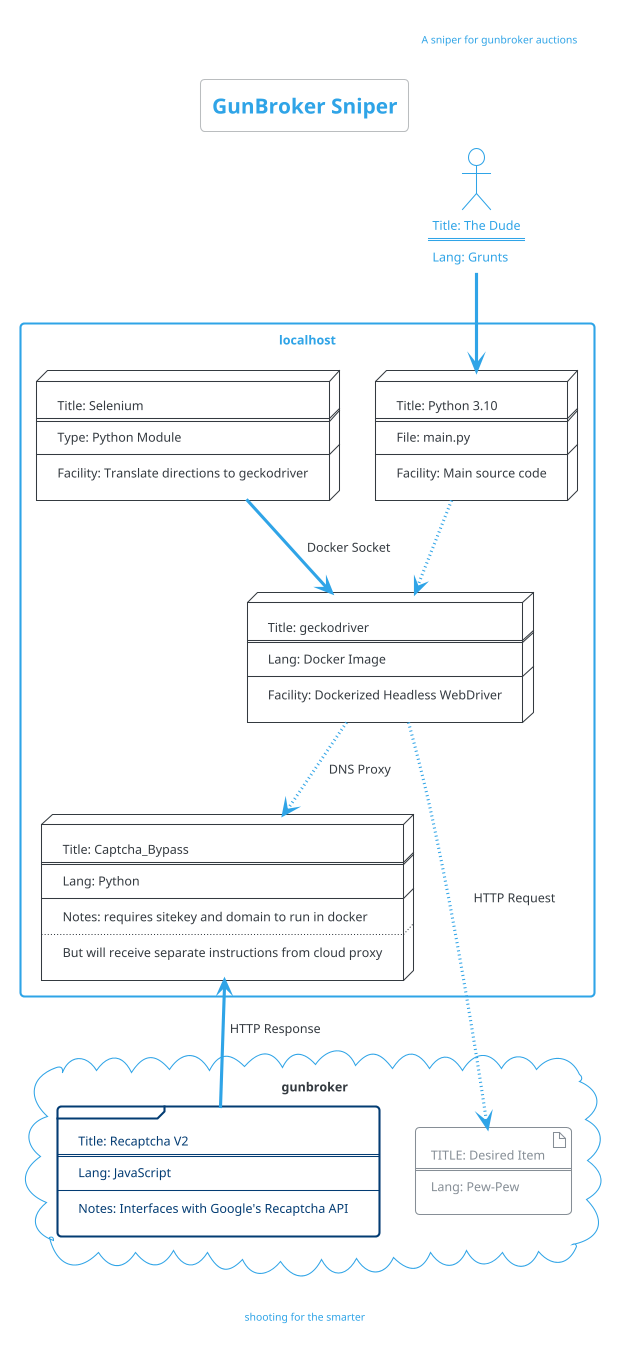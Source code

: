 @startuml
'https://plantuml.com/activity-diagram-beta
!theme cerulean-outline
title GunBroker Sniper
header A sniper for gunbroker auctions
footer shooting for the smarter

actor dude [
	Title: The Dude
	===
	Lang: Grunts
]
rectangle localhost{
	node python [
		Title: Python 3.10
		===
		File: main.py
		---
		Facility: Main source code
	]
	node geckodriver [
		Title: geckodriver
		===
		Lang: Docker Image
		---
		Facility: Dockerized Headless WebDriver
	]
	node selenium [
		Title: Selenium
		===
		Type: Python Module
		---
		Facility: Translate directions to geckodriver
	]
	node captcha_bypass [
		Title: Captcha_Bypass
		===
		Lang: Python
		---
		Notes: requires sitekey and domain to run in docker
		....
		But will receive separate instructions from cloud proxy
	]
}
cloud gunbroker{
	frame recaptchav2 [
	Title: Recaptcha V2
	===
	Lang: JavaScript
	---
	Notes: Interfaces with Google's Recaptcha API
	]
	artifact item [
	TITLE: Desired Item
	===
	Lang: Pew-Pew
	]
}
'dude --> sel_view
'sel_view ~~> geckodriver : ""Magic""
dude --> python
python ~~> geckodriver
selenium --> geckodriver : ""Docker Socket""
geckodriver ~~> item : ""HTTP Request""
geckodriver ~~> captcha_bypass : "DNS Proxy"
captcha_bypass <-- recaptchav2 : ""HTTP Response""


@enduml
